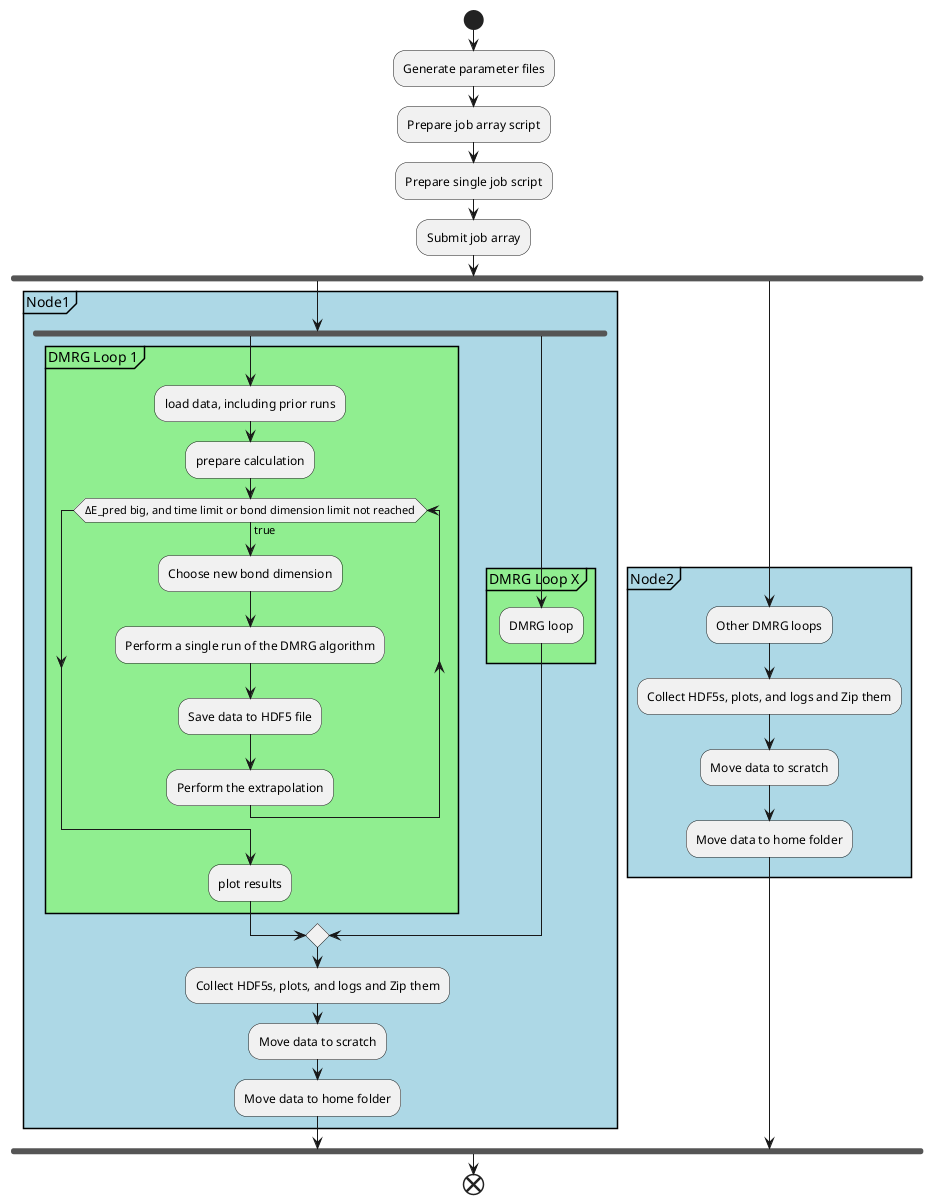 @startuml main
start
:Generate parameter files;
:Prepare job array script;
:Prepare single job script;
:Submit job array;
fork
partition #lightBlue "Node1"
fork
partition #lightGreen "DMRG Loop 1"
:load data, including prior runs;
:prepare calculation;
while(ΔE_pred big, and time limit or bond dimension limit not reached) is (true)
:Choose new bond dimension;
:Perform a single run of the DMRG algorithm;
:Save data to HDF5 file;
:Perform the extrapolation;
endwhile
:plot results;
end group
fork again
partition #lightGreen "DMRG Loop X"
:DMRG loop;
end group
end merge
:Collect HDF5s, plots, and logs and Zip them;
:Move data to scratch;
:Move data to home folder;
end group
fork again
partition #lightBlue "Node2"
:Other DMRG loops;
:Collect HDF5s, plots, and logs and Zip them;
:Move data to scratch;
:Move data to home folder;
end group
end fork
end
@enduml

